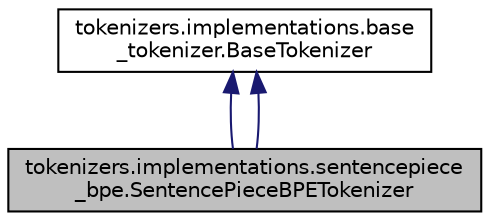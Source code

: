 digraph "tokenizers.implementations.sentencepiece_bpe.SentencePieceBPETokenizer"
{
 // LATEX_PDF_SIZE
  edge [fontname="Helvetica",fontsize="10",labelfontname="Helvetica",labelfontsize="10"];
  node [fontname="Helvetica",fontsize="10",shape=record];
  Node1 [label="tokenizers.implementations.sentencepiece\l_bpe.SentencePieceBPETokenizer",height=0.2,width=0.4,color="black", fillcolor="grey75", style="filled", fontcolor="black",tooltip=" "];
  Node2 -> Node1 [dir="back",color="midnightblue",fontsize="10",style="solid",fontname="Helvetica"];
  Node2 [label="tokenizers.implementations.base\l_tokenizer.BaseTokenizer",height=0.2,width=0.4,color="black", fillcolor="white", style="filled",URL="$classtokenizers_1_1implementations_1_1base__tokenizer_1_1BaseTokenizer.html",tooltip=" "];
  Node2 -> Node1 [dir="back",color="midnightblue",fontsize="10",style="solid",fontname="Helvetica"];
}
